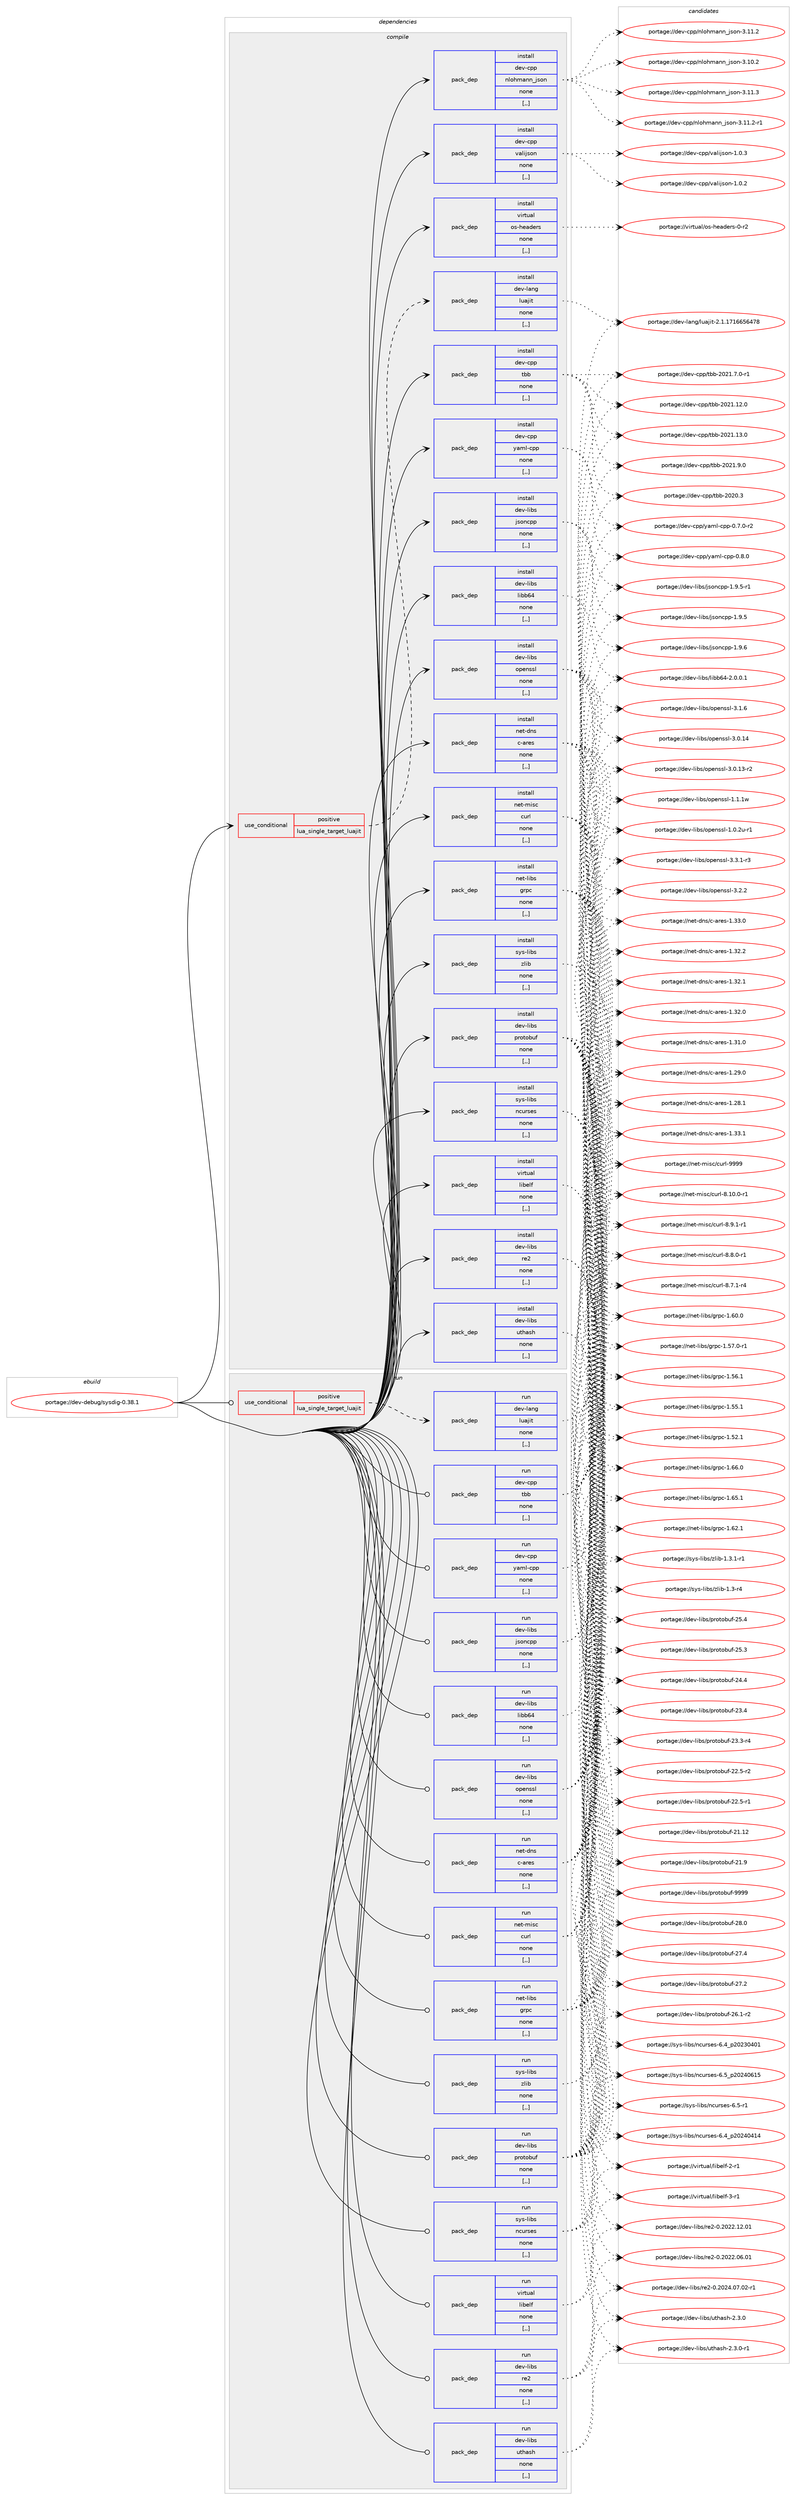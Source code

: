 digraph prolog {

# *************
# Graph options
# *************

newrank=true;
concentrate=true;
compound=true;
graph [rankdir=LR,fontname=Helvetica,fontsize=10,ranksep=1.5];#, ranksep=2.5, nodesep=0.2];
edge  [arrowhead=vee];
node  [fontname=Helvetica,fontsize=10];

# **********
# The ebuild
# **********

subgraph cluster_leftcol {
color=gray;
label=<<i>ebuild</i>>;
id [label="portage://dev-debug/sysdig-0.38.1", color=red, width=4, href="../dev-debug/sysdig-0.38.1.svg"];
}

# ****************
# The dependencies
# ****************

subgraph cluster_midcol {
color=gray;
label=<<i>dependencies</i>>;
subgraph cluster_compile {
fillcolor="#eeeeee";
style=filled;
label=<<i>compile</i>>;
subgraph cond149455 {
dependency566756 [label=<<TABLE BORDER="0" CELLBORDER="1" CELLSPACING="0" CELLPADDING="4"><TR><TD ROWSPAN="3" CELLPADDING="10">use_conditional</TD></TR><TR><TD>positive</TD></TR><TR><TD>lua_single_target_luajit</TD></TR></TABLE>>, shape=none, color=red];
subgraph pack412752 {
dependency566757 [label=<<TABLE BORDER="0" CELLBORDER="1" CELLSPACING="0" CELLPADDING="4" WIDTH="220"><TR><TD ROWSPAN="6" CELLPADDING="30">pack_dep</TD></TR><TR><TD WIDTH="110">install</TD></TR><TR><TD>dev-lang</TD></TR><TR><TD>luajit</TD></TR><TR><TD>none</TD></TR><TR><TD>[,,]</TD></TR></TABLE>>, shape=none, color=blue];
}
dependency566756:e -> dependency566757:w [weight=20,style="dashed",arrowhead="vee"];
}
id:e -> dependency566756:w [weight=20,style="solid",arrowhead="vee"];
subgraph pack412753 {
dependency566758 [label=<<TABLE BORDER="0" CELLBORDER="1" CELLSPACING="0" CELLPADDING="4" WIDTH="220"><TR><TD ROWSPAN="6" CELLPADDING="30">pack_dep</TD></TR><TR><TD WIDTH="110">install</TD></TR><TR><TD>dev-cpp</TD></TR><TR><TD>nlohmann_json</TD></TR><TR><TD>none</TD></TR><TR><TD>[,,]</TD></TR></TABLE>>, shape=none, color=blue];
}
id:e -> dependency566758:w [weight=20,style="solid",arrowhead="vee"];
subgraph pack412754 {
dependency566759 [label=<<TABLE BORDER="0" CELLBORDER="1" CELLSPACING="0" CELLPADDING="4" WIDTH="220"><TR><TD ROWSPAN="6" CELLPADDING="30">pack_dep</TD></TR><TR><TD WIDTH="110">install</TD></TR><TR><TD>dev-cpp</TD></TR><TR><TD>tbb</TD></TR><TR><TD>none</TD></TR><TR><TD>[,,]</TD></TR></TABLE>>, shape=none, color=blue];
}
id:e -> dependency566759:w [weight=20,style="solid",arrowhead="vee"];
subgraph pack412755 {
dependency566760 [label=<<TABLE BORDER="0" CELLBORDER="1" CELLSPACING="0" CELLPADDING="4" WIDTH="220"><TR><TD ROWSPAN="6" CELLPADDING="30">pack_dep</TD></TR><TR><TD WIDTH="110">install</TD></TR><TR><TD>dev-cpp</TD></TR><TR><TD>valijson</TD></TR><TR><TD>none</TD></TR><TR><TD>[,,]</TD></TR></TABLE>>, shape=none, color=blue];
}
id:e -> dependency566760:w [weight=20,style="solid",arrowhead="vee"];
subgraph pack412756 {
dependency566761 [label=<<TABLE BORDER="0" CELLBORDER="1" CELLSPACING="0" CELLPADDING="4" WIDTH="220"><TR><TD ROWSPAN="6" CELLPADDING="30">pack_dep</TD></TR><TR><TD WIDTH="110">install</TD></TR><TR><TD>dev-cpp</TD></TR><TR><TD>yaml-cpp</TD></TR><TR><TD>none</TD></TR><TR><TD>[,,]</TD></TR></TABLE>>, shape=none, color=blue];
}
id:e -> dependency566761:w [weight=20,style="solid",arrowhead="vee"];
subgraph pack412757 {
dependency566762 [label=<<TABLE BORDER="0" CELLBORDER="1" CELLSPACING="0" CELLPADDING="4" WIDTH="220"><TR><TD ROWSPAN="6" CELLPADDING="30">pack_dep</TD></TR><TR><TD WIDTH="110">install</TD></TR><TR><TD>dev-libs</TD></TR><TR><TD>jsoncpp</TD></TR><TR><TD>none</TD></TR><TR><TD>[,,]</TD></TR></TABLE>>, shape=none, color=blue];
}
id:e -> dependency566762:w [weight=20,style="solid",arrowhead="vee"];
subgraph pack412758 {
dependency566763 [label=<<TABLE BORDER="0" CELLBORDER="1" CELLSPACING="0" CELLPADDING="4" WIDTH="220"><TR><TD ROWSPAN="6" CELLPADDING="30">pack_dep</TD></TR><TR><TD WIDTH="110">install</TD></TR><TR><TD>dev-libs</TD></TR><TR><TD>libb64</TD></TR><TR><TD>none</TD></TR><TR><TD>[,,]</TD></TR></TABLE>>, shape=none, color=blue];
}
id:e -> dependency566763:w [weight=20,style="solid",arrowhead="vee"];
subgraph pack412759 {
dependency566764 [label=<<TABLE BORDER="0" CELLBORDER="1" CELLSPACING="0" CELLPADDING="4" WIDTH="220"><TR><TD ROWSPAN="6" CELLPADDING="30">pack_dep</TD></TR><TR><TD WIDTH="110">install</TD></TR><TR><TD>dev-libs</TD></TR><TR><TD>openssl</TD></TR><TR><TD>none</TD></TR><TR><TD>[,,]</TD></TR></TABLE>>, shape=none, color=blue];
}
id:e -> dependency566764:w [weight=20,style="solid",arrowhead="vee"];
subgraph pack412760 {
dependency566765 [label=<<TABLE BORDER="0" CELLBORDER="1" CELLSPACING="0" CELLPADDING="4" WIDTH="220"><TR><TD ROWSPAN="6" CELLPADDING="30">pack_dep</TD></TR><TR><TD WIDTH="110">install</TD></TR><TR><TD>dev-libs</TD></TR><TR><TD>protobuf</TD></TR><TR><TD>none</TD></TR><TR><TD>[,,]</TD></TR></TABLE>>, shape=none, color=blue];
}
id:e -> dependency566765:w [weight=20,style="solid",arrowhead="vee"];
subgraph pack412761 {
dependency566766 [label=<<TABLE BORDER="0" CELLBORDER="1" CELLSPACING="0" CELLPADDING="4" WIDTH="220"><TR><TD ROWSPAN="6" CELLPADDING="30">pack_dep</TD></TR><TR><TD WIDTH="110">install</TD></TR><TR><TD>dev-libs</TD></TR><TR><TD>re2</TD></TR><TR><TD>none</TD></TR><TR><TD>[,,]</TD></TR></TABLE>>, shape=none, color=blue];
}
id:e -> dependency566766:w [weight=20,style="solid",arrowhead="vee"];
subgraph pack412762 {
dependency566767 [label=<<TABLE BORDER="0" CELLBORDER="1" CELLSPACING="0" CELLPADDING="4" WIDTH="220"><TR><TD ROWSPAN="6" CELLPADDING="30">pack_dep</TD></TR><TR><TD WIDTH="110">install</TD></TR><TR><TD>dev-libs</TD></TR><TR><TD>uthash</TD></TR><TR><TD>none</TD></TR><TR><TD>[,,]</TD></TR></TABLE>>, shape=none, color=blue];
}
id:e -> dependency566767:w [weight=20,style="solid",arrowhead="vee"];
subgraph pack412763 {
dependency566768 [label=<<TABLE BORDER="0" CELLBORDER="1" CELLSPACING="0" CELLPADDING="4" WIDTH="220"><TR><TD ROWSPAN="6" CELLPADDING="30">pack_dep</TD></TR><TR><TD WIDTH="110">install</TD></TR><TR><TD>net-dns</TD></TR><TR><TD>c-ares</TD></TR><TR><TD>none</TD></TR><TR><TD>[,,]</TD></TR></TABLE>>, shape=none, color=blue];
}
id:e -> dependency566768:w [weight=20,style="solid",arrowhead="vee"];
subgraph pack412764 {
dependency566769 [label=<<TABLE BORDER="0" CELLBORDER="1" CELLSPACING="0" CELLPADDING="4" WIDTH="220"><TR><TD ROWSPAN="6" CELLPADDING="30">pack_dep</TD></TR><TR><TD WIDTH="110">install</TD></TR><TR><TD>net-libs</TD></TR><TR><TD>grpc</TD></TR><TR><TD>none</TD></TR><TR><TD>[,,]</TD></TR></TABLE>>, shape=none, color=blue];
}
id:e -> dependency566769:w [weight=20,style="solid",arrowhead="vee"];
subgraph pack412765 {
dependency566770 [label=<<TABLE BORDER="0" CELLBORDER="1" CELLSPACING="0" CELLPADDING="4" WIDTH="220"><TR><TD ROWSPAN="6" CELLPADDING="30">pack_dep</TD></TR><TR><TD WIDTH="110">install</TD></TR><TR><TD>net-misc</TD></TR><TR><TD>curl</TD></TR><TR><TD>none</TD></TR><TR><TD>[,,]</TD></TR></TABLE>>, shape=none, color=blue];
}
id:e -> dependency566770:w [weight=20,style="solid",arrowhead="vee"];
subgraph pack412766 {
dependency566771 [label=<<TABLE BORDER="0" CELLBORDER="1" CELLSPACING="0" CELLPADDING="4" WIDTH="220"><TR><TD ROWSPAN="6" CELLPADDING="30">pack_dep</TD></TR><TR><TD WIDTH="110">install</TD></TR><TR><TD>sys-libs</TD></TR><TR><TD>ncurses</TD></TR><TR><TD>none</TD></TR><TR><TD>[,,]</TD></TR></TABLE>>, shape=none, color=blue];
}
id:e -> dependency566771:w [weight=20,style="solid",arrowhead="vee"];
subgraph pack412767 {
dependency566772 [label=<<TABLE BORDER="0" CELLBORDER="1" CELLSPACING="0" CELLPADDING="4" WIDTH="220"><TR><TD ROWSPAN="6" CELLPADDING="30">pack_dep</TD></TR><TR><TD WIDTH="110">install</TD></TR><TR><TD>sys-libs</TD></TR><TR><TD>zlib</TD></TR><TR><TD>none</TD></TR><TR><TD>[,,]</TD></TR></TABLE>>, shape=none, color=blue];
}
id:e -> dependency566772:w [weight=20,style="solid",arrowhead="vee"];
subgraph pack412768 {
dependency566773 [label=<<TABLE BORDER="0" CELLBORDER="1" CELLSPACING="0" CELLPADDING="4" WIDTH="220"><TR><TD ROWSPAN="6" CELLPADDING="30">pack_dep</TD></TR><TR><TD WIDTH="110">install</TD></TR><TR><TD>virtual</TD></TR><TR><TD>libelf</TD></TR><TR><TD>none</TD></TR><TR><TD>[,,]</TD></TR></TABLE>>, shape=none, color=blue];
}
id:e -> dependency566773:w [weight=20,style="solid",arrowhead="vee"];
subgraph pack412769 {
dependency566774 [label=<<TABLE BORDER="0" CELLBORDER="1" CELLSPACING="0" CELLPADDING="4" WIDTH="220"><TR><TD ROWSPAN="6" CELLPADDING="30">pack_dep</TD></TR><TR><TD WIDTH="110">install</TD></TR><TR><TD>virtual</TD></TR><TR><TD>os-headers</TD></TR><TR><TD>none</TD></TR><TR><TD>[,,]</TD></TR></TABLE>>, shape=none, color=blue];
}
id:e -> dependency566774:w [weight=20,style="solid",arrowhead="vee"];
}
subgraph cluster_compileandrun {
fillcolor="#eeeeee";
style=filled;
label=<<i>compile and run</i>>;
}
subgraph cluster_run {
fillcolor="#eeeeee";
style=filled;
label=<<i>run</i>>;
subgraph cond149456 {
dependency566775 [label=<<TABLE BORDER="0" CELLBORDER="1" CELLSPACING="0" CELLPADDING="4"><TR><TD ROWSPAN="3" CELLPADDING="10">use_conditional</TD></TR><TR><TD>positive</TD></TR><TR><TD>lua_single_target_luajit</TD></TR></TABLE>>, shape=none, color=red];
subgraph pack412770 {
dependency566776 [label=<<TABLE BORDER="0" CELLBORDER="1" CELLSPACING="0" CELLPADDING="4" WIDTH="220"><TR><TD ROWSPAN="6" CELLPADDING="30">pack_dep</TD></TR><TR><TD WIDTH="110">run</TD></TR><TR><TD>dev-lang</TD></TR><TR><TD>luajit</TD></TR><TR><TD>none</TD></TR><TR><TD>[,,]</TD></TR></TABLE>>, shape=none, color=blue];
}
dependency566775:e -> dependency566776:w [weight=20,style="dashed",arrowhead="vee"];
}
id:e -> dependency566775:w [weight=20,style="solid",arrowhead="odot"];
subgraph pack412771 {
dependency566777 [label=<<TABLE BORDER="0" CELLBORDER="1" CELLSPACING="0" CELLPADDING="4" WIDTH="220"><TR><TD ROWSPAN="6" CELLPADDING="30">pack_dep</TD></TR><TR><TD WIDTH="110">run</TD></TR><TR><TD>dev-cpp</TD></TR><TR><TD>tbb</TD></TR><TR><TD>none</TD></TR><TR><TD>[,,]</TD></TR></TABLE>>, shape=none, color=blue];
}
id:e -> dependency566777:w [weight=20,style="solid",arrowhead="odot"];
subgraph pack412772 {
dependency566778 [label=<<TABLE BORDER="0" CELLBORDER="1" CELLSPACING="0" CELLPADDING="4" WIDTH="220"><TR><TD ROWSPAN="6" CELLPADDING="30">pack_dep</TD></TR><TR><TD WIDTH="110">run</TD></TR><TR><TD>dev-cpp</TD></TR><TR><TD>yaml-cpp</TD></TR><TR><TD>none</TD></TR><TR><TD>[,,]</TD></TR></TABLE>>, shape=none, color=blue];
}
id:e -> dependency566778:w [weight=20,style="solid",arrowhead="odot"];
subgraph pack412773 {
dependency566779 [label=<<TABLE BORDER="0" CELLBORDER="1" CELLSPACING="0" CELLPADDING="4" WIDTH="220"><TR><TD ROWSPAN="6" CELLPADDING="30">pack_dep</TD></TR><TR><TD WIDTH="110">run</TD></TR><TR><TD>dev-libs</TD></TR><TR><TD>jsoncpp</TD></TR><TR><TD>none</TD></TR><TR><TD>[,,]</TD></TR></TABLE>>, shape=none, color=blue];
}
id:e -> dependency566779:w [weight=20,style="solid",arrowhead="odot"];
subgraph pack412774 {
dependency566780 [label=<<TABLE BORDER="0" CELLBORDER="1" CELLSPACING="0" CELLPADDING="4" WIDTH="220"><TR><TD ROWSPAN="6" CELLPADDING="30">pack_dep</TD></TR><TR><TD WIDTH="110">run</TD></TR><TR><TD>dev-libs</TD></TR><TR><TD>libb64</TD></TR><TR><TD>none</TD></TR><TR><TD>[,,]</TD></TR></TABLE>>, shape=none, color=blue];
}
id:e -> dependency566780:w [weight=20,style="solid",arrowhead="odot"];
subgraph pack412775 {
dependency566781 [label=<<TABLE BORDER="0" CELLBORDER="1" CELLSPACING="0" CELLPADDING="4" WIDTH="220"><TR><TD ROWSPAN="6" CELLPADDING="30">pack_dep</TD></TR><TR><TD WIDTH="110">run</TD></TR><TR><TD>dev-libs</TD></TR><TR><TD>openssl</TD></TR><TR><TD>none</TD></TR><TR><TD>[,,]</TD></TR></TABLE>>, shape=none, color=blue];
}
id:e -> dependency566781:w [weight=20,style="solid",arrowhead="odot"];
subgraph pack412776 {
dependency566782 [label=<<TABLE BORDER="0" CELLBORDER="1" CELLSPACING="0" CELLPADDING="4" WIDTH="220"><TR><TD ROWSPAN="6" CELLPADDING="30">pack_dep</TD></TR><TR><TD WIDTH="110">run</TD></TR><TR><TD>dev-libs</TD></TR><TR><TD>protobuf</TD></TR><TR><TD>none</TD></TR><TR><TD>[,,]</TD></TR></TABLE>>, shape=none, color=blue];
}
id:e -> dependency566782:w [weight=20,style="solid",arrowhead="odot"];
subgraph pack412777 {
dependency566783 [label=<<TABLE BORDER="0" CELLBORDER="1" CELLSPACING="0" CELLPADDING="4" WIDTH="220"><TR><TD ROWSPAN="6" CELLPADDING="30">pack_dep</TD></TR><TR><TD WIDTH="110">run</TD></TR><TR><TD>dev-libs</TD></TR><TR><TD>re2</TD></TR><TR><TD>none</TD></TR><TR><TD>[,,]</TD></TR></TABLE>>, shape=none, color=blue];
}
id:e -> dependency566783:w [weight=20,style="solid",arrowhead="odot"];
subgraph pack412778 {
dependency566784 [label=<<TABLE BORDER="0" CELLBORDER="1" CELLSPACING="0" CELLPADDING="4" WIDTH="220"><TR><TD ROWSPAN="6" CELLPADDING="30">pack_dep</TD></TR><TR><TD WIDTH="110">run</TD></TR><TR><TD>dev-libs</TD></TR><TR><TD>uthash</TD></TR><TR><TD>none</TD></TR><TR><TD>[,,]</TD></TR></TABLE>>, shape=none, color=blue];
}
id:e -> dependency566784:w [weight=20,style="solid",arrowhead="odot"];
subgraph pack412779 {
dependency566785 [label=<<TABLE BORDER="0" CELLBORDER="1" CELLSPACING="0" CELLPADDING="4" WIDTH="220"><TR><TD ROWSPAN="6" CELLPADDING="30">pack_dep</TD></TR><TR><TD WIDTH="110">run</TD></TR><TR><TD>net-dns</TD></TR><TR><TD>c-ares</TD></TR><TR><TD>none</TD></TR><TR><TD>[,,]</TD></TR></TABLE>>, shape=none, color=blue];
}
id:e -> dependency566785:w [weight=20,style="solid",arrowhead="odot"];
subgraph pack412780 {
dependency566786 [label=<<TABLE BORDER="0" CELLBORDER="1" CELLSPACING="0" CELLPADDING="4" WIDTH="220"><TR><TD ROWSPAN="6" CELLPADDING="30">pack_dep</TD></TR><TR><TD WIDTH="110">run</TD></TR><TR><TD>net-libs</TD></TR><TR><TD>grpc</TD></TR><TR><TD>none</TD></TR><TR><TD>[,,]</TD></TR></TABLE>>, shape=none, color=blue];
}
id:e -> dependency566786:w [weight=20,style="solid",arrowhead="odot"];
subgraph pack412781 {
dependency566787 [label=<<TABLE BORDER="0" CELLBORDER="1" CELLSPACING="0" CELLPADDING="4" WIDTH="220"><TR><TD ROWSPAN="6" CELLPADDING="30">pack_dep</TD></TR><TR><TD WIDTH="110">run</TD></TR><TR><TD>net-misc</TD></TR><TR><TD>curl</TD></TR><TR><TD>none</TD></TR><TR><TD>[,,]</TD></TR></TABLE>>, shape=none, color=blue];
}
id:e -> dependency566787:w [weight=20,style="solid",arrowhead="odot"];
subgraph pack412782 {
dependency566788 [label=<<TABLE BORDER="0" CELLBORDER="1" CELLSPACING="0" CELLPADDING="4" WIDTH="220"><TR><TD ROWSPAN="6" CELLPADDING="30">pack_dep</TD></TR><TR><TD WIDTH="110">run</TD></TR><TR><TD>sys-libs</TD></TR><TR><TD>ncurses</TD></TR><TR><TD>none</TD></TR><TR><TD>[,,]</TD></TR></TABLE>>, shape=none, color=blue];
}
id:e -> dependency566788:w [weight=20,style="solid",arrowhead="odot"];
subgraph pack412783 {
dependency566789 [label=<<TABLE BORDER="0" CELLBORDER="1" CELLSPACING="0" CELLPADDING="4" WIDTH="220"><TR><TD ROWSPAN="6" CELLPADDING="30">pack_dep</TD></TR><TR><TD WIDTH="110">run</TD></TR><TR><TD>sys-libs</TD></TR><TR><TD>zlib</TD></TR><TR><TD>none</TD></TR><TR><TD>[,,]</TD></TR></TABLE>>, shape=none, color=blue];
}
id:e -> dependency566789:w [weight=20,style="solid",arrowhead="odot"];
subgraph pack412784 {
dependency566790 [label=<<TABLE BORDER="0" CELLBORDER="1" CELLSPACING="0" CELLPADDING="4" WIDTH="220"><TR><TD ROWSPAN="6" CELLPADDING="30">pack_dep</TD></TR><TR><TD WIDTH="110">run</TD></TR><TR><TD>virtual</TD></TR><TR><TD>libelf</TD></TR><TR><TD>none</TD></TR><TR><TD>[,,]</TD></TR></TABLE>>, shape=none, color=blue];
}
id:e -> dependency566790:w [weight=20,style="solid",arrowhead="odot"];
}
}

# **************
# The candidates
# **************

subgraph cluster_choices {
rank=same;
color=gray;
label=<<i>candidates</i>>;

subgraph choice412752 {
color=black;
nodesep=1;
choice10010111845108971101034710811797106105116455046494649554954545354525556 [label="portage://dev-lang/luajit-2.1.1716656478", color=red, width=4,href="../dev-lang/luajit-2.1.1716656478.svg"];
dependency566757:e -> choice10010111845108971101034710811797106105116455046494649554954545354525556:w [style=dotted,weight="100"];
}
subgraph choice412753 {
color=black;
nodesep=1;
choice100101118459911211247110108111104109971101109510611511111045514649494651 [label="portage://dev-cpp/nlohmann_json-3.11.3", color=red, width=4,href="../dev-cpp/nlohmann_json-3.11.3.svg"];
choice1001011184599112112471101081111041099711011095106115111110455146494946504511449 [label="portage://dev-cpp/nlohmann_json-3.11.2-r1", color=red, width=4,href="../dev-cpp/nlohmann_json-3.11.2-r1.svg"];
choice100101118459911211247110108111104109971101109510611511111045514649494650 [label="portage://dev-cpp/nlohmann_json-3.11.2", color=red, width=4,href="../dev-cpp/nlohmann_json-3.11.2.svg"];
choice100101118459911211247110108111104109971101109510611511111045514649484650 [label="portage://dev-cpp/nlohmann_json-3.10.2", color=red, width=4,href="../dev-cpp/nlohmann_json-3.10.2.svg"];
dependency566758:e -> choice100101118459911211247110108111104109971101109510611511111045514649494651:w [style=dotted,weight="100"];
dependency566758:e -> choice1001011184599112112471101081111041099711011095106115111110455146494946504511449:w [style=dotted,weight="100"];
dependency566758:e -> choice100101118459911211247110108111104109971101109510611511111045514649494650:w [style=dotted,weight="100"];
dependency566758:e -> choice100101118459911211247110108111104109971101109510611511111045514649484650:w [style=dotted,weight="100"];
}
subgraph choice412754 {
color=black;
nodesep=1;
choice100101118459911211247116989845504850494649514648 [label="portage://dev-cpp/tbb-2021.13.0", color=red, width=4,href="../dev-cpp/tbb-2021.13.0.svg"];
choice100101118459911211247116989845504850494649504648 [label="portage://dev-cpp/tbb-2021.12.0", color=red, width=4,href="../dev-cpp/tbb-2021.12.0.svg"];
choice1001011184599112112471169898455048504946574648 [label="portage://dev-cpp/tbb-2021.9.0", color=red, width=4,href="../dev-cpp/tbb-2021.9.0.svg"];
choice10010111845991121124711698984550485049465546484511449 [label="portage://dev-cpp/tbb-2021.7.0-r1", color=red, width=4,href="../dev-cpp/tbb-2021.7.0-r1.svg"];
choice100101118459911211247116989845504850484651 [label="portage://dev-cpp/tbb-2020.3", color=red, width=4,href="../dev-cpp/tbb-2020.3.svg"];
dependency566759:e -> choice100101118459911211247116989845504850494649514648:w [style=dotted,weight="100"];
dependency566759:e -> choice100101118459911211247116989845504850494649504648:w [style=dotted,weight="100"];
dependency566759:e -> choice1001011184599112112471169898455048504946574648:w [style=dotted,weight="100"];
dependency566759:e -> choice10010111845991121124711698984550485049465546484511449:w [style=dotted,weight="100"];
dependency566759:e -> choice100101118459911211247116989845504850484651:w [style=dotted,weight="100"];
}
subgraph choice412755 {
color=black;
nodesep=1;
choice10010111845991121124711897108105106115111110454946484651 [label="portage://dev-cpp/valijson-1.0.3", color=red, width=4,href="../dev-cpp/valijson-1.0.3.svg"];
choice10010111845991121124711897108105106115111110454946484650 [label="portage://dev-cpp/valijson-1.0.2", color=red, width=4,href="../dev-cpp/valijson-1.0.2.svg"];
dependency566760:e -> choice10010111845991121124711897108105106115111110454946484651:w [style=dotted,weight="100"];
dependency566760:e -> choice10010111845991121124711897108105106115111110454946484650:w [style=dotted,weight="100"];
}
subgraph choice412756 {
color=black;
nodesep=1;
choice100101118459911211247121971091084599112112454846564648 [label="portage://dev-cpp/yaml-cpp-0.8.0", color=red, width=4,href="../dev-cpp/yaml-cpp-0.8.0.svg"];
choice1001011184599112112471219710910845991121124548465546484511450 [label="portage://dev-cpp/yaml-cpp-0.7.0-r2", color=red, width=4,href="../dev-cpp/yaml-cpp-0.7.0-r2.svg"];
dependency566761:e -> choice100101118459911211247121971091084599112112454846564648:w [style=dotted,weight="100"];
dependency566761:e -> choice1001011184599112112471219710910845991121124548465546484511450:w [style=dotted,weight="100"];
}
subgraph choice412757 {
color=black;
nodesep=1;
choice10010111845108105981154710611511111099112112454946574654 [label="portage://dev-libs/jsoncpp-1.9.6", color=red, width=4,href="../dev-libs/jsoncpp-1.9.6.svg"];
choice100101118451081059811547106115111110991121124549465746534511449 [label="portage://dev-libs/jsoncpp-1.9.5-r1", color=red, width=4,href="../dev-libs/jsoncpp-1.9.5-r1.svg"];
choice10010111845108105981154710611511111099112112454946574653 [label="portage://dev-libs/jsoncpp-1.9.5", color=red, width=4,href="../dev-libs/jsoncpp-1.9.5.svg"];
dependency566762:e -> choice10010111845108105981154710611511111099112112454946574654:w [style=dotted,weight="100"];
dependency566762:e -> choice100101118451081059811547106115111110991121124549465746534511449:w [style=dotted,weight="100"];
dependency566762:e -> choice10010111845108105981154710611511111099112112454946574653:w [style=dotted,weight="100"];
}
subgraph choice412758 {
color=black;
nodesep=1;
choice100101118451081059811547108105989854524550464846484649 [label="portage://dev-libs/libb64-2.0.0.1", color=red, width=4,href="../dev-libs/libb64-2.0.0.1.svg"];
dependency566763:e -> choice100101118451081059811547108105989854524550464846484649:w [style=dotted,weight="100"];
}
subgraph choice412759 {
color=black;
nodesep=1;
choice1001011184510810598115471111121011101151151084551465146494511451 [label="portage://dev-libs/openssl-3.3.1-r3", color=red, width=4,href="../dev-libs/openssl-3.3.1-r3.svg"];
choice100101118451081059811547111112101110115115108455146504650 [label="portage://dev-libs/openssl-3.2.2", color=red, width=4,href="../dev-libs/openssl-3.2.2.svg"];
choice100101118451081059811547111112101110115115108455146494654 [label="portage://dev-libs/openssl-3.1.6", color=red, width=4,href="../dev-libs/openssl-3.1.6.svg"];
choice10010111845108105981154711111210111011511510845514648464952 [label="portage://dev-libs/openssl-3.0.14", color=red, width=4,href="../dev-libs/openssl-3.0.14.svg"];
choice100101118451081059811547111112101110115115108455146484649514511450 [label="portage://dev-libs/openssl-3.0.13-r2", color=red, width=4,href="../dev-libs/openssl-3.0.13-r2.svg"];
choice100101118451081059811547111112101110115115108454946494649119 [label="portage://dev-libs/openssl-1.1.1w", color=red, width=4,href="../dev-libs/openssl-1.1.1w.svg"];
choice1001011184510810598115471111121011101151151084549464846501174511449 [label="portage://dev-libs/openssl-1.0.2u-r1", color=red, width=4,href="../dev-libs/openssl-1.0.2u-r1.svg"];
dependency566764:e -> choice1001011184510810598115471111121011101151151084551465146494511451:w [style=dotted,weight="100"];
dependency566764:e -> choice100101118451081059811547111112101110115115108455146504650:w [style=dotted,weight="100"];
dependency566764:e -> choice100101118451081059811547111112101110115115108455146494654:w [style=dotted,weight="100"];
dependency566764:e -> choice10010111845108105981154711111210111011511510845514648464952:w [style=dotted,weight="100"];
dependency566764:e -> choice100101118451081059811547111112101110115115108455146484649514511450:w [style=dotted,weight="100"];
dependency566764:e -> choice100101118451081059811547111112101110115115108454946494649119:w [style=dotted,weight="100"];
dependency566764:e -> choice1001011184510810598115471111121011101151151084549464846501174511449:w [style=dotted,weight="100"];
}
subgraph choice412760 {
color=black;
nodesep=1;
choice100101118451081059811547112114111116111981171024557575757 [label="portage://dev-libs/protobuf-9999", color=red, width=4,href="../dev-libs/protobuf-9999.svg"];
choice100101118451081059811547112114111116111981171024550564648 [label="portage://dev-libs/protobuf-28.0", color=red, width=4,href="../dev-libs/protobuf-28.0.svg"];
choice100101118451081059811547112114111116111981171024550554652 [label="portage://dev-libs/protobuf-27.4", color=red, width=4,href="../dev-libs/protobuf-27.4.svg"];
choice100101118451081059811547112114111116111981171024550554650 [label="portage://dev-libs/protobuf-27.2", color=red, width=4,href="../dev-libs/protobuf-27.2.svg"];
choice1001011184510810598115471121141111161119811710245505446494511450 [label="portage://dev-libs/protobuf-26.1-r2", color=red, width=4,href="../dev-libs/protobuf-26.1-r2.svg"];
choice100101118451081059811547112114111116111981171024550534652 [label="portage://dev-libs/protobuf-25.4", color=red, width=4,href="../dev-libs/protobuf-25.4.svg"];
choice100101118451081059811547112114111116111981171024550534651 [label="portage://dev-libs/protobuf-25.3", color=red, width=4,href="../dev-libs/protobuf-25.3.svg"];
choice100101118451081059811547112114111116111981171024550524652 [label="portage://dev-libs/protobuf-24.4", color=red, width=4,href="../dev-libs/protobuf-24.4.svg"];
choice100101118451081059811547112114111116111981171024550514652 [label="portage://dev-libs/protobuf-23.4", color=red, width=4,href="../dev-libs/protobuf-23.4.svg"];
choice1001011184510810598115471121141111161119811710245505146514511452 [label="portage://dev-libs/protobuf-23.3-r4", color=red, width=4,href="../dev-libs/protobuf-23.3-r4.svg"];
choice1001011184510810598115471121141111161119811710245505046534511450 [label="portage://dev-libs/protobuf-22.5-r2", color=red, width=4,href="../dev-libs/protobuf-22.5-r2.svg"];
choice1001011184510810598115471121141111161119811710245505046534511449 [label="portage://dev-libs/protobuf-22.5-r1", color=red, width=4,href="../dev-libs/protobuf-22.5-r1.svg"];
choice10010111845108105981154711211411111611198117102455049464950 [label="portage://dev-libs/protobuf-21.12", color=red, width=4,href="../dev-libs/protobuf-21.12.svg"];
choice100101118451081059811547112114111116111981171024550494657 [label="portage://dev-libs/protobuf-21.9", color=red, width=4,href="../dev-libs/protobuf-21.9.svg"];
dependency566765:e -> choice100101118451081059811547112114111116111981171024557575757:w [style=dotted,weight="100"];
dependency566765:e -> choice100101118451081059811547112114111116111981171024550564648:w [style=dotted,weight="100"];
dependency566765:e -> choice100101118451081059811547112114111116111981171024550554652:w [style=dotted,weight="100"];
dependency566765:e -> choice100101118451081059811547112114111116111981171024550554650:w [style=dotted,weight="100"];
dependency566765:e -> choice1001011184510810598115471121141111161119811710245505446494511450:w [style=dotted,weight="100"];
dependency566765:e -> choice100101118451081059811547112114111116111981171024550534652:w [style=dotted,weight="100"];
dependency566765:e -> choice100101118451081059811547112114111116111981171024550534651:w [style=dotted,weight="100"];
dependency566765:e -> choice100101118451081059811547112114111116111981171024550524652:w [style=dotted,weight="100"];
dependency566765:e -> choice100101118451081059811547112114111116111981171024550514652:w [style=dotted,weight="100"];
dependency566765:e -> choice1001011184510810598115471121141111161119811710245505146514511452:w [style=dotted,weight="100"];
dependency566765:e -> choice1001011184510810598115471121141111161119811710245505046534511450:w [style=dotted,weight="100"];
dependency566765:e -> choice1001011184510810598115471121141111161119811710245505046534511449:w [style=dotted,weight="100"];
dependency566765:e -> choice10010111845108105981154711211411111611198117102455049464950:w [style=dotted,weight="100"];
dependency566765:e -> choice100101118451081059811547112114111116111981171024550494657:w [style=dotted,weight="100"];
}
subgraph choice412761 {
color=black;
nodesep=1;
choice10010111845108105981154711410150454846504850524648554648504511449 [label="portage://dev-libs/re2-0.2024.07.02-r1", color=red, width=4,href="../dev-libs/re2-0.2024.07.02-r1.svg"];
choice1001011184510810598115471141015045484650485050464950464849 [label="portage://dev-libs/re2-0.2022.12.01", color=red, width=4,href="../dev-libs/re2-0.2022.12.01.svg"];
choice1001011184510810598115471141015045484650485050464854464849 [label="portage://dev-libs/re2-0.2022.06.01", color=red, width=4,href="../dev-libs/re2-0.2022.06.01.svg"];
dependency566766:e -> choice10010111845108105981154711410150454846504850524648554648504511449:w [style=dotted,weight="100"];
dependency566766:e -> choice1001011184510810598115471141015045484650485050464950464849:w [style=dotted,weight="100"];
dependency566766:e -> choice1001011184510810598115471141015045484650485050464854464849:w [style=dotted,weight="100"];
}
subgraph choice412762 {
color=black;
nodesep=1;
choice100101118451081059811547117116104971151044550465146484511449 [label="portage://dev-libs/uthash-2.3.0-r1", color=red, width=4,href="../dev-libs/uthash-2.3.0-r1.svg"];
choice10010111845108105981154711711610497115104455046514648 [label="portage://dev-libs/uthash-2.3.0", color=red, width=4,href="../dev-libs/uthash-2.3.0.svg"];
dependency566767:e -> choice100101118451081059811547117116104971151044550465146484511449:w [style=dotted,weight="100"];
dependency566767:e -> choice10010111845108105981154711711610497115104455046514648:w [style=dotted,weight="100"];
}
subgraph choice412763 {
color=black;
nodesep=1;
choice110101116451001101154799459711410111545494651514649 [label="portage://net-dns/c-ares-1.33.1", color=red, width=4,href="../net-dns/c-ares-1.33.1.svg"];
choice110101116451001101154799459711410111545494651514648 [label="portage://net-dns/c-ares-1.33.0", color=red, width=4,href="../net-dns/c-ares-1.33.0.svg"];
choice110101116451001101154799459711410111545494651504650 [label="portage://net-dns/c-ares-1.32.2", color=red, width=4,href="../net-dns/c-ares-1.32.2.svg"];
choice110101116451001101154799459711410111545494651504649 [label="portage://net-dns/c-ares-1.32.1", color=red, width=4,href="../net-dns/c-ares-1.32.1.svg"];
choice110101116451001101154799459711410111545494651504648 [label="portage://net-dns/c-ares-1.32.0", color=red, width=4,href="../net-dns/c-ares-1.32.0.svg"];
choice110101116451001101154799459711410111545494651494648 [label="portage://net-dns/c-ares-1.31.0", color=red, width=4,href="../net-dns/c-ares-1.31.0.svg"];
choice110101116451001101154799459711410111545494650574648 [label="portage://net-dns/c-ares-1.29.0", color=red, width=4,href="../net-dns/c-ares-1.29.0.svg"];
choice110101116451001101154799459711410111545494650564649 [label="portage://net-dns/c-ares-1.28.1", color=red, width=4,href="../net-dns/c-ares-1.28.1.svg"];
dependency566768:e -> choice110101116451001101154799459711410111545494651514649:w [style=dotted,weight="100"];
dependency566768:e -> choice110101116451001101154799459711410111545494651514648:w [style=dotted,weight="100"];
dependency566768:e -> choice110101116451001101154799459711410111545494651504650:w [style=dotted,weight="100"];
dependency566768:e -> choice110101116451001101154799459711410111545494651504649:w [style=dotted,weight="100"];
dependency566768:e -> choice110101116451001101154799459711410111545494651504648:w [style=dotted,weight="100"];
dependency566768:e -> choice110101116451001101154799459711410111545494651494648:w [style=dotted,weight="100"];
dependency566768:e -> choice110101116451001101154799459711410111545494650574648:w [style=dotted,weight="100"];
dependency566768:e -> choice110101116451001101154799459711410111545494650564649:w [style=dotted,weight="100"];
}
subgraph choice412764 {
color=black;
nodesep=1;
choice1101011164510810598115471031141129945494654544648 [label="portage://net-libs/grpc-1.66.0", color=red, width=4,href="../net-libs/grpc-1.66.0.svg"];
choice1101011164510810598115471031141129945494654534649 [label="portage://net-libs/grpc-1.65.1", color=red, width=4,href="../net-libs/grpc-1.65.1.svg"];
choice1101011164510810598115471031141129945494654504649 [label="portage://net-libs/grpc-1.62.1", color=red, width=4,href="../net-libs/grpc-1.62.1.svg"];
choice1101011164510810598115471031141129945494654484648 [label="portage://net-libs/grpc-1.60.0", color=red, width=4,href="../net-libs/grpc-1.60.0.svg"];
choice11010111645108105981154710311411299454946535546484511449 [label="portage://net-libs/grpc-1.57.0-r1", color=red, width=4,href="../net-libs/grpc-1.57.0-r1.svg"];
choice1101011164510810598115471031141129945494653544649 [label="portage://net-libs/grpc-1.56.1", color=red, width=4,href="../net-libs/grpc-1.56.1.svg"];
choice1101011164510810598115471031141129945494653534649 [label="portage://net-libs/grpc-1.55.1", color=red, width=4,href="../net-libs/grpc-1.55.1.svg"];
choice1101011164510810598115471031141129945494653504649 [label="portage://net-libs/grpc-1.52.1", color=red, width=4,href="../net-libs/grpc-1.52.1.svg"];
dependency566769:e -> choice1101011164510810598115471031141129945494654544648:w [style=dotted,weight="100"];
dependency566769:e -> choice1101011164510810598115471031141129945494654534649:w [style=dotted,weight="100"];
dependency566769:e -> choice1101011164510810598115471031141129945494654504649:w [style=dotted,weight="100"];
dependency566769:e -> choice1101011164510810598115471031141129945494654484648:w [style=dotted,weight="100"];
dependency566769:e -> choice11010111645108105981154710311411299454946535546484511449:w [style=dotted,weight="100"];
dependency566769:e -> choice1101011164510810598115471031141129945494653544649:w [style=dotted,weight="100"];
dependency566769:e -> choice1101011164510810598115471031141129945494653534649:w [style=dotted,weight="100"];
dependency566769:e -> choice1101011164510810598115471031141129945494653504649:w [style=dotted,weight="100"];
}
subgraph choice412765 {
color=black;
nodesep=1;
choice110101116451091051159947991171141084557575757 [label="portage://net-misc/curl-9999", color=red, width=4,href="../net-misc/curl-9999.svg"];
choice11010111645109105115994799117114108455646494846484511449 [label="portage://net-misc/curl-8.10.0-r1", color=red, width=4,href="../net-misc/curl-8.10.0-r1.svg"];
choice110101116451091051159947991171141084556465746494511449 [label="portage://net-misc/curl-8.9.1-r1", color=red, width=4,href="../net-misc/curl-8.9.1-r1.svg"];
choice110101116451091051159947991171141084556465646484511449 [label="portage://net-misc/curl-8.8.0-r1", color=red, width=4,href="../net-misc/curl-8.8.0-r1.svg"];
choice110101116451091051159947991171141084556465546494511452 [label="portage://net-misc/curl-8.7.1-r4", color=red, width=4,href="../net-misc/curl-8.7.1-r4.svg"];
dependency566770:e -> choice110101116451091051159947991171141084557575757:w [style=dotted,weight="100"];
dependency566770:e -> choice11010111645109105115994799117114108455646494846484511449:w [style=dotted,weight="100"];
dependency566770:e -> choice110101116451091051159947991171141084556465746494511449:w [style=dotted,weight="100"];
dependency566770:e -> choice110101116451091051159947991171141084556465646484511449:w [style=dotted,weight="100"];
dependency566770:e -> choice110101116451091051159947991171141084556465546494511452:w [style=dotted,weight="100"];
}
subgraph choice412766 {
color=black;
nodesep=1;
choice1151211154510810598115471109911711411510111545544653951125048505248544953 [label="portage://sys-libs/ncurses-6.5_p20240615", color=red, width=4,href="../sys-libs/ncurses-6.5_p20240615.svg"];
choice11512111545108105981154711099117114115101115455446534511449 [label="portage://sys-libs/ncurses-6.5-r1", color=red, width=4,href="../sys-libs/ncurses-6.5-r1.svg"];
choice1151211154510810598115471109911711411510111545544652951125048505248524952 [label="portage://sys-libs/ncurses-6.4_p20240414", color=red, width=4,href="../sys-libs/ncurses-6.4_p20240414.svg"];
choice1151211154510810598115471109911711411510111545544652951125048505148524849 [label="portage://sys-libs/ncurses-6.4_p20230401", color=red, width=4,href="../sys-libs/ncurses-6.4_p20230401.svg"];
dependency566771:e -> choice1151211154510810598115471109911711411510111545544653951125048505248544953:w [style=dotted,weight="100"];
dependency566771:e -> choice11512111545108105981154711099117114115101115455446534511449:w [style=dotted,weight="100"];
dependency566771:e -> choice1151211154510810598115471109911711411510111545544652951125048505248524952:w [style=dotted,weight="100"];
dependency566771:e -> choice1151211154510810598115471109911711411510111545544652951125048505148524849:w [style=dotted,weight="100"];
}
subgraph choice412767 {
color=black;
nodesep=1;
choice115121115451081059811547122108105984549465146494511449 [label="portage://sys-libs/zlib-1.3.1-r1", color=red, width=4,href="../sys-libs/zlib-1.3.1-r1.svg"];
choice11512111545108105981154712210810598454946514511452 [label="portage://sys-libs/zlib-1.3-r4", color=red, width=4,href="../sys-libs/zlib-1.3-r4.svg"];
dependency566772:e -> choice115121115451081059811547122108105984549465146494511449:w [style=dotted,weight="100"];
dependency566772:e -> choice11512111545108105981154712210810598454946514511452:w [style=dotted,weight="100"];
}
subgraph choice412768 {
color=black;
nodesep=1;
choice11810511411611797108471081059810110810245514511449 [label="portage://virtual/libelf-3-r1", color=red, width=4,href="../virtual/libelf-3-r1.svg"];
choice11810511411611797108471081059810110810245504511449 [label="portage://virtual/libelf-2-r1", color=red, width=4,href="../virtual/libelf-2-r1.svg"];
dependency566773:e -> choice11810511411611797108471081059810110810245514511449:w [style=dotted,weight="100"];
dependency566773:e -> choice11810511411611797108471081059810110810245504511449:w [style=dotted,weight="100"];
}
subgraph choice412769 {
color=black;
nodesep=1;
choice1181051141161179710847111115451041019710010111411545484511450 [label="portage://virtual/os-headers-0-r2", color=red, width=4,href="../virtual/os-headers-0-r2.svg"];
dependency566774:e -> choice1181051141161179710847111115451041019710010111411545484511450:w [style=dotted,weight="100"];
}
subgraph choice412770 {
color=black;
nodesep=1;
choice10010111845108971101034710811797106105116455046494649554954545354525556 [label="portage://dev-lang/luajit-2.1.1716656478", color=red, width=4,href="../dev-lang/luajit-2.1.1716656478.svg"];
dependency566776:e -> choice10010111845108971101034710811797106105116455046494649554954545354525556:w [style=dotted,weight="100"];
}
subgraph choice412771 {
color=black;
nodesep=1;
choice100101118459911211247116989845504850494649514648 [label="portage://dev-cpp/tbb-2021.13.0", color=red, width=4,href="../dev-cpp/tbb-2021.13.0.svg"];
choice100101118459911211247116989845504850494649504648 [label="portage://dev-cpp/tbb-2021.12.0", color=red, width=4,href="../dev-cpp/tbb-2021.12.0.svg"];
choice1001011184599112112471169898455048504946574648 [label="portage://dev-cpp/tbb-2021.9.0", color=red, width=4,href="../dev-cpp/tbb-2021.9.0.svg"];
choice10010111845991121124711698984550485049465546484511449 [label="portage://dev-cpp/tbb-2021.7.0-r1", color=red, width=4,href="../dev-cpp/tbb-2021.7.0-r1.svg"];
choice100101118459911211247116989845504850484651 [label="portage://dev-cpp/tbb-2020.3", color=red, width=4,href="../dev-cpp/tbb-2020.3.svg"];
dependency566777:e -> choice100101118459911211247116989845504850494649514648:w [style=dotted,weight="100"];
dependency566777:e -> choice100101118459911211247116989845504850494649504648:w [style=dotted,weight="100"];
dependency566777:e -> choice1001011184599112112471169898455048504946574648:w [style=dotted,weight="100"];
dependency566777:e -> choice10010111845991121124711698984550485049465546484511449:w [style=dotted,weight="100"];
dependency566777:e -> choice100101118459911211247116989845504850484651:w [style=dotted,weight="100"];
}
subgraph choice412772 {
color=black;
nodesep=1;
choice100101118459911211247121971091084599112112454846564648 [label="portage://dev-cpp/yaml-cpp-0.8.0", color=red, width=4,href="../dev-cpp/yaml-cpp-0.8.0.svg"];
choice1001011184599112112471219710910845991121124548465546484511450 [label="portage://dev-cpp/yaml-cpp-0.7.0-r2", color=red, width=4,href="../dev-cpp/yaml-cpp-0.7.0-r2.svg"];
dependency566778:e -> choice100101118459911211247121971091084599112112454846564648:w [style=dotted,weight="100"];
dependency566778:e -> choice1001011184599112112471219710910845991121124548465546484511450:w [style=dotted,weight="100"];
}
subgraph choice412773 {
color=black;
nodesep=1;
choice10010111845108105981154710611511111099112112454946574654 [label="portage://dev-libs/jsoncpp-1.9.6", color=red, width=4,href="../dev-libs/jsoncpp-1.9.6.svg"];
choice100101118451081059811547106115111110991121124549465746534511449 [label="portage://dev-libs/jsoncpp-1.9.5-r1", color=red, width=4,href="../dev-libs/jsoncpp-1.9.5-r1.svg"];
choice10010111845108105981154710611511111099112112454946574653 [label="portage://dev-libs/jsoncpp-1.9.5", color=red, width=4,href="../dev-libs/jsoncpp-1.9.5.svg"];
dependency566779:e -> choice10010111845108105981154710611511111099112112454946574654:w [style=dotted,weight="100"];
dependency566779:e -> choice100101118451081059811547106115111110991121124549465746534511449:w [style=dotted,weight="100"];
dependency566779:e -> choice10010111845108105981154710611511111099112112454946574653:w [style=dotted,weight="100"];
}
subgraph choice412774 {
color=black;
nodesep=1;
choice100101118451081059811547108105989854524550464846484649 [label="portage://dev-libs/libb64-2.0.0.1", color=red, width=4,href="../dev-libs/libb64-2.0.0.1.svg"];
dependency566780:e -> choice100101118451081059811547108105989854524550464846484649:w [style=dotted,weight="100"];
}
subgraph choice412775 {
color=black;
nodesep=1;
choice1001011184510810598115471111121011101151151084551465146494511451 [label="portage://dev-libs/openssl-3.3.1-r3", color=red, width=4,href="../dev-libs/openssl-3.3.1-r3.svg"];
choice100101118451081059811547111112101110115115108455146504650 [label="portage://dev-libs/openssl-3.2.2", color=red, width=4,href="../dev-libs/openssl-3.2.2.svg"];
choice100101118451081059811547111112101110115115108455146494654 [label="portage://dev-libs/openssl-3.1.6", color=red, width=4,href="../dev-libs/openssl-3.1.6.svg"];
choice10010111845108105981154711111210111011511510845514648464952 [label="portage://dev-libs/openssl-3.0.14", color=red, width=4,href="../dev-libs/openssl-3.0.14.svg"];
choice100101118451081059811547111112101110115115108455146484649514511450 [label="portage://dev-libs/openssl-3.0.13-r2", color=red, width=4,href="../dev-libs/openssl-3.0.13-r2.svg"];
choice100101118451081059811547111112101110115115108454946494649119 [label="portage://dev-libs/openssl-1.1.1w", color=red, width=4,href="../dev-libs/openssl-1.1.1w.svg"];
choice1001011184510810598115471111121011101151151084549464846501174511449 [label="portage://dev-libs/openssl-1.0.2u-r1", color=red, width=4,href="../dev-libs/openssl-1.0.2u-r1.svg"];
dependency566781:e -> choice1001011184510810598115471111121011101151151084551465146494511451:w [style=dotted,weight="100"];
dependency566781:e -> choice100101118451081059811547111112101110115115108455146504650:w [style=dotted,weight="100"];
dependency566781:e -> choice100101118451081059811547111112101110115115108455146494654:w [style=dotted,weight="100"];
dependency566781:e -> choice10010111845108105981154711111210111011511510845514648464952:w [style=dotted,weight="100"];
dependency566781:e -> choice100101118451081059811547111112101110115115108455146484649514511450:w [style=dotted,weight="100"];
dependency566781:e -> choice100101118451081059811547111112101110115115108454946494649119:w [style=dotted,weight="100"];
dependency566781:e -> choice1001011184510810598115471111121011101151151084549464846501174511449:w [style=dotted,weight="100"];
}
subgraph choice412776 {
color=black;
nodesep=1;
choice100101118451081059811547112114111116111981171024557575757 [label="portage://dev-libs/protobuf-9999", color=red, width=4,href="../dev-libs/protobuf-9999.svg"];
choice100101118451081059811547112114111116111981171024550564648 [label="portage://dev-libs/protobuf-28.0", color=red, width=4,href="../dev-libs/protobuf-28.0.svg"];
choice100101118451081059811547112114111116111981171024550554652 [label="portage://dev-libs/protobuf-27.4", color=red, width=4,href="../dev-libs/protobuf-27.4.svg"];
choice100101118451081059811547112114111116111981171024550554650 [label="portage://dev-libs/protobuf-27.2", color=red, width=4,href="../dev-libs/protobuf-27.2.svg"];
choice1001011184510810598115471121141111161119811710245505446494511450 [label="portage://dev-libs/protobuf-26.1-r2", color=red, width=4,href="../dev-libs/protobuf-26.1-r2.svg"];
choice100101118451081059811547112114111116111981171024550534652 [label="portage://dev-libs/protobuf-25.4", color=red, width=4,href="../dev-libs/protobuf-25.4.svg"];
choice100101118451081059811547112114111116111981171024550534651 [label="portage://dev-libs/protobuf-25.3", color=red, width=4,href="../dev-libs/protobuf-25.3.svg"];
choice100101118451081059811547112114111116111981171024550524652 [label="portage://dev-libs/protobuf-24.4", color=red, width=4,href="../dev-libs/protobuf-24.4.svg"];
choice100101118451081059811547112114111116111981171024550514652 [label="portage://dev-libs/protobuf-23.4", color=red, width=4,href="../dev-libs/protobuf-23.4.svg"];
choice1001011184510810598115471121141111161119811710245505146514511452 [label="portage://dev-libs/protobuf-23.3-r4", color=red, width=4,href="../dev-libs/protobuf-23.3-r4.svg"];
choice1001011184510810598115471121141111161119811710245505046534511450 [label="portage://dev-libs/protobuf-22.5-r2", color=red, width=4,href="../dev-libs/protobuf-22.5-r2.svg"];
choice1001011184510810598115471121141111161119811710245505046534511449 [label="portage://dev-libs/protobuf-22.5-r1", color=red, width=4,href="../dev-libs/protobuf-22.5-r1.svg"];
choice10010111845108105981154711211411111611198117102455049464950 [label="portage://dev-libs/protobuf-21.12", color=red, width=4,href="../dev-libs/protobuf-21.12.svg"];
choice100101118451081059811547112114111116111981171024550494657 [label="portage://dev-libs/protobuf-21.9", color=red, width=4,href="../dev-libs/protobuf-21.9.svg"];
dependency566782:e -> choice100101118451081059811547112114111116111981171024557575757:w [style=dotted,weight="100"];
dependency566782:e -> choice100101118451081059811547112114111116111981171024550564648:w [style=dotted,weight="100"];
dependency566782:e -> choice100101118451081059811547112114111116111981171024550554652:w [style=dotted,weight="100"];
dependency566782:e -> choice100101118451081059811547112114111116111981171024550554650:w [style=dotted,weight="100"];
dependency566782:e -> choice1001011184510810598115471121141111161119811710245505446494511450:w [style=dotted,weight="100"];
dependency566782:e -> choice100101118451081059811547112114111116111981171024550534652:w [style=dotted,weight="100"];
dependency566782:e -> choice100101118451081059811547112114111116111981171024550534651:w [style=dotted,weight="100"];
dependency566782:e -> choice100101118451081059811547112114111116111981171024550524652:w [style=dotted,weight="100"];
dependency566782:e -> choice100101118451081059811547112114111116111981171024550514652:w [style=dotted,weight="100"];
dependency566782:e -> choice1001011184510810598115471121141111161119811710245505146514511452:w [style=dotted,weight="100"];
dependency566782:e -> choice1001011184510810598115471121141111161119811710245505046534511450:w [style=dotted,weight="100"];
dependency566782:e -> choice1001011184510810598115471121141111161119811710245505046534511449:w [style=dotted,weight="100"];
dependency566782:e -> choice10010111845108105981154711211411111611198117102455049464950:w [style=dotted,weight="100"];
dependency566782:e -> choice100101118451081059811547112114111116111981171024550494657:w [style=dotted,weight="100"];
}
subgraph choice412777 {
color=black;
nodesep=1;
choice10010111845108105981154711410150454846504850524648554648504511449 [label="portage://dev-libs/re2-0.2024.07.02-r1", color=red, width=4,href="../dev-libs/re2-0.2024.07.02-r1.svg"];
choice1001011184510810598115471141015045484650485050464950464849 [label="portage://dev-libs/re2-0.2022.12.01", color=red, width=4,href="../dev-libs/re2-0.2022.12.01.svg"];
choice1001011184510810598115471141015045484650485050464854464849 [label="portage://dev-libs/re2-0.2022.06.01", color=red, width=4,href="../dev-libs/re2-0.2022.06.01.svg"];
dependency566783:e -> choice10010111845108105981154711410150454846504850524648554648504511449:w [style=dotted,weight="100"];
dependency566783:e -> choice1001011184510810598115471141015045484650485050464950464849:w [style=dotted,weight="100"];
dependency566783:e -> choice1001011184510810598115471141015045484650485050464854464849:w [style=dotted,weight="100"];
}
subgraph choice412778 {
color=black;
nodesep=1;
choice100101118451081059811547117116104971151044550465146484511449 [label="portage://dev-libs/uthash-2.3.0-r1", color=red, width=4,href="../dev-libs/uthash-2.3.0-r1.svg"];
choice10010111845108105981154711711610497115104455046514648 [label="portage://dev-libs/uthash-2.3.0", color=red, width=4,href="../dev-libs/uthash-2.3.0.svg"];
dependency566784:e -> choice100101118451081059811547117116104971151044550465146484511449:w [style=dotted,weight="100"];
dependency566784:e -> choice10010111845108105981154711711610497115104455046514648:w [style=dotted,weight="100"];
}
subgraph choice412779 {
color=black;
nodesep=1;
choice110101116451001101154799459711410111545494651514649 [label="portage://net-dns/c-ares-1.33.1", color=red, width=4,href="../net-dns/c-ares-1.33.1.svg"];
choice110101116451001101154799459711410111545494651514648 [label="portage://net-dns/c-ares-1.33.0", color=red, width=4,href="../net-dns/c-ares-1.33.0.svg"];
choice110101116451001101154799459711410111545494651504650 [label="portage://net-dns/c-ares-1.32.2", color=red, width=4,href="../net-dns/c-ares-1.32.2.svg"];
choice110101116451001101154799459711410111545494651504649 [label="portage://net-dns/c-ares-1.32.1", color=red, width=4,href="../net-dns/c-ares-1.32.1.svg"];
choice110101116451001101154799459711410111545494651504648 [label="portage://net-dns/c-ares-1.32.0", color=red, width=4,href="../net-dns/c-ares-1.32.0.svg"];
choice110101116451001101154799459711410111545494651494648 [label="portage://net-dns/c-ares-1.31.0", color=red, width=4,href="../net-dns/c-ares-1.31.0.svg"];
choice110101116451001101154799459711410111545494650574648 [label="portage://net-dns/c-ares-1.29.0", color=red, width=4,href="../net-dns/c-ares-1.29.0.svg"];
choice110101116451001101154799459711410111545494650564649 [label="portage://net-dns/c-ares-1.28.1", color=red, width=4,href="../net-dns/c-ares-1.28.1.svg"];
dependency566785:e -> choice110101116451001101154799459711410111545494651514649:w [style=dotted,weight="100"];
dependency566785:e -> choice110101116451001101154799459711410111545494651514648:w [style=dotted,weight="100"];
dependency566785:e -> choice110101116451001101154799459711410111545494651504650:w [style=dotted,weight="100"];
dependency566785:e -> choice110101116451001101154799459711410111545494651504649:w [style=dotted,weight="100"];
dependency566785:e -> choice110101116451001101154799459711410111545494651504648:w [style=dotted,weight="100"];
dependency566785:e -> choice110101116451001101154799459711410111545494651494648:w [style=dotted,weight="100"];
dependency566785:e -> choice110101116451001101154799459711410111545494650574648:w [style=dotted,weight="100"];
dependency566785:e -> choice110101116451001101154799459711410111545494650564649:w [style=dotted,weight="100"];
}
subgraph choice412780 {
color=black;
nodesep=1;
choice1101011164510810598115471031141129945494654544648 [label="portage://net-libs/grpc-1.66.0", color=red, width=4,href="../net-libs/grpc-1.66.0.svg"];
choice1101011164510810598115471031141129945494654534649 [label="portage://net-libs/grpc-1.65.1", color=red, width=4,href="../net-libs/grpc-1.65.1.svg"];
choice1101011164510810598115471031141129945494654504649 [label="portage://net-libs/grpc-1.62.1", color=red, width=4,href="../net-libs/grpc-1.62.1.svg"];
choice1101011164510810598115471031141129945494654484648 [label="portage://net-libs/grpc-1.60.0", color=red, width=4,href="../net-libs/grpc-1.60.0.svg"];
choice11010111645108105981154710311411299454946535546484511449 [label="portage://net-libs/grpc-1.57.0-r1", color=red, width=4,href="../net-libs/grpc-1.57.0-r1.svg"];
choice1101011164510810598115471031141129945494653544649 [label="portage://net-libs/grpc-1.56.1", color=red, width=4,href="../net-libs/grpc-1.56.1.svg"];
choice1101011164510810598115471031141129945494653534649 [label="portage://net-libs/grpc-1.55.1", color=red, width=4,href="../net-libs/grpc-1.55.1.svg"];
choice1101011164510810598115471031141129945494653504649 [label="portage://net-libs/grpc-1.52.1", color=red, width=4,href="../net-libs/grpc-1.52.1.svg"];
dependency566786:e -> choice1101011164510810598115471031141129945494654544648:w [style=dotted,weight="100"];
dependency566786:e -> choice1101011164510810598115471031141129945494654534649:w [style=dotted,weight="100"];
dependency566786:e -> choice1101011164510810598115471031141129945494654504649:w [style=dotted,weight="100"];
dependency566786:e -> choice1101011164510810598115471031141129945494654484648:w [style=dotted,weight="100"];
dependency566786:e -> choice11010111645108105981154710311411299454946535546484511449:w [style=dotted,weight="100"];
dependency566786:e -> choice1101011164510810598115471031141129945494653544649:w [style=dotted,weight="100"];
dependency566786:e -> choice1101011164510810598115471031141129945494653534649:w [style=dotted,weight="100"];
dependency566786:e -> choice1101011164510810598115471031141129945494653504649:w [style=dotted,weight="100"];
}
subgraph choice412781 {
color=black;
nodesep=1;
choice110101116451091051159947991171141084557575757 [label="portage://net-misc/curl-9999", color=red, width=4,href="../net-misc/curl-9999.svg"];
choice11010111645109105115994799117114108455646494846484511449 [label="portage://net-misc/curl-8.10.0-r1", color=red, width=4,href="../net-misc/curl-8.10.0-r1.svg"];
choice110101116451091051159947991171141084556465746494511449 [label="portage://net-misc/curl-8.9.1-r1", color=red, width=4,href="../net-misc/curl-8.9.1-r1.svg"];
choice110101116451091051159947991171141084556465646484511449 [label="portage://net-misc/curl-8.8.0-r1", color=red, width=4,href="../net-misc/curl-8.8.0-r1.svg"];
choice110101116451091051159947991171141084556465546494511452 [label="portage://net-misc/curl-8.7.1-r4", color=red, width=4,href="../net-misc/curl-8.7.1-r4.svg"];
dependency566787:e -> choice110101116451091051159947991171141084557575757:w [style=dotted,weight="100"];
dependency566787:e -> choice11010111645109105115994799117114108455646494846484511449:w [style=dotted,weight="100"];
dependency566787:e -> choice110101116451091051159947991171141084556465746494511449:w [style=dotted,weight="100"];
dependency566787:e -> choice110101116451091051159947991171141084556465646484511449:w [style=dotted,weight="100"];
dependency566787:e -> choice110101116451091051159947991171141084556465546494511452:w [style=dotted,weight="100"];
}
subgraph choice412782 {
color=black;
nodesep=1;
choice1151211154510810598115471109911711411510111545544653951125048505248544953 [label="portage://sys-libs/ncurses-6.5_p20240615", color=red, width=4,href="../sys-libs/ncurses-6.5_p20240615.svg"];
choice11512111545108105981154711099117114115101115455446534511449 [label="portage://sys-libs/ncurses-6.5-r1", color=red, width=4,href="../sys-libs/ncurses-6.5-r1.svg"];
choice1151211154510810598115471109911711411510111545544652951125048505248524952 [label="portage://sys-libs/ncurses-6.4_p20240414", color=red, width=4,href="../sys-libs/ncurses-6.4_p20240414.svg"];
choice1151211154510810598115471109911711411510111545544652951125048505148524849 [label="portage://sys-libs/ncurses-6.4_p20230401", color=red, width=4,href="../sys-libs/ncurses-6.4_p20230401.svg"];
dependency566788:e -> choice1151211154510810598115471109911711411510111545544653951125048505248544953:w [style=dotted,weight="100"];
dependency566788:e -> choice11512111545108105981154711099117114115101115455446534511449:w [style=dotted,weight="100"];
dependency566788:e -> choice1151211154510810598115471109911711411510111545544652951125048505248524952:w [style=dotted,weight="100"];
dependency566788:e -> choice1151211154510810598115471109911711411510111545544652951125048505148524849:w [style=dotted,weight="100"];
}
subgraph choice412783 {
color=black;
nodesep=1;
choice115121115451081059811547122108105984549465146494511449 [label="portage://sys-libs/zlib-1.3.1-r1", color=red, width=4,href="../sys-libs/zlib-1.3.1-r1.svg"];
choice11512111545108105981154712210810598454946514511452 [label="portage://sys-libs/zlib-1.3-r4", color=red, width=4,href="../sys-libs/zlib-1.3-r4.svg"];
dependency566789:e -> choice115121115451081059811547122108105984549465146494511449:w [style=dotted,weight="100"];
dependency566789:e -> choice11512111545108105981154712210810598454946514511452:w [style=dotted,weight="100"];
}
subgraph choice412784 {
color=black;
nodesep=1;
choice11810511411611797108471081059810110810245514511449 [label="portage://virtual/libelf-3-r1", color=red, width=4,href="../virtual/libelf-3-r1.svg"];
choice11810511411611797108471081059810110810245504511449 [label="portage://virtual/libelf-2-r1", color=red, width=4,href="../virtual/libelf-2-r1.svg"];
dependency566790:e -> choice11810511411611797108471081059810110810245514511449:w [style=dotted,weight="100"];
dependency566790:e -> choice11810511411611797108471081059810110810245504511449:w [style=dotted,weight="100"];
}
}

}

